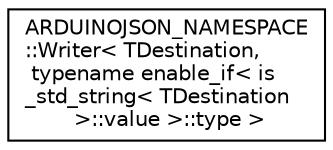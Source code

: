 digraph "Graphical Class Hierarchy"
{
 // LATEX_PDF_SIZE
  edge [fontname="Helvetica",fontsize="10",labelfontname="Helvetica",labelfontsize="10"];
  node [fontname="Helvetica",fontsize="10",shape=record];
  rankdir="LR";
  Node0 [label="ARDUINOJSON_NAMESPACE\l::Writer\< TDestination,\l typename enable_if\< is\l_std_string\< TDestination\l \>::value \>::type \>",height=0.2,width=0.4,color="black", fillcolor="white", style="filled",URL="$classARDUINOJSON__NAMESPACE_1_1Writer_3_01TDestination_00_01typename_01enable__if_3_01is__std__sdc452040e8fdea031fb69237b5020662.html",tooltip=" "];
}
